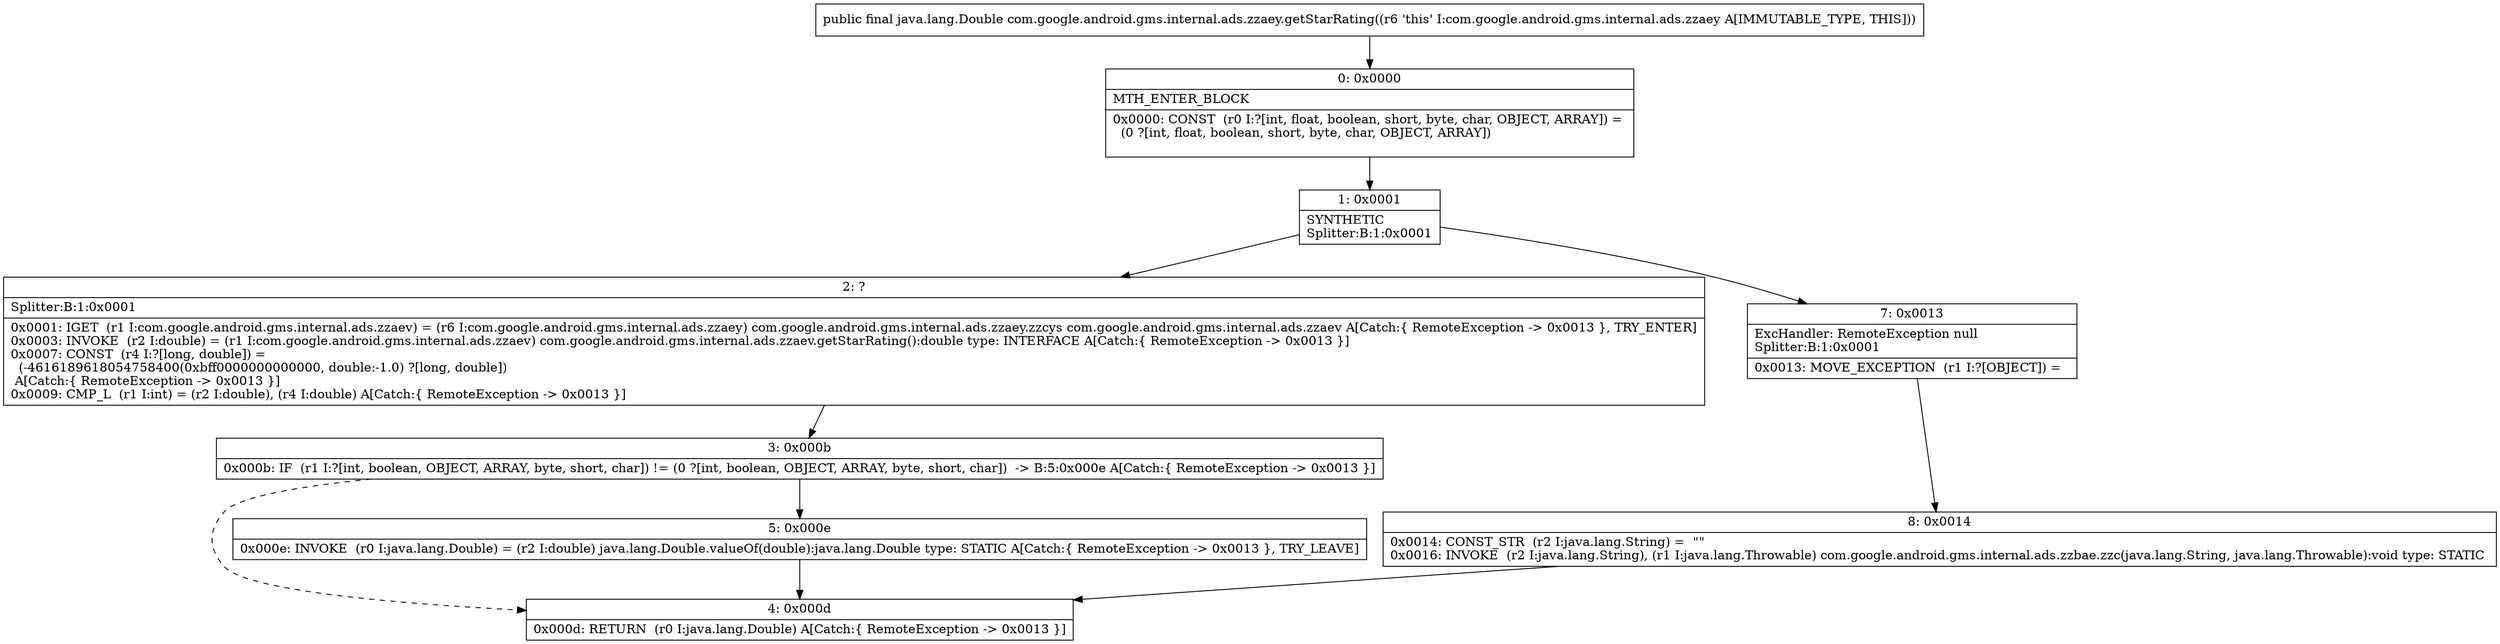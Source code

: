 digraph "CFG forcom.google.android.gms.internal.ads.zzaey.getStarRating()Ljava\/lang\/Double;" {
Node_0 [shape=record,label="{0\:\ 0x0000|MTH_ENTER_BLOCK\l|0x0000: CONST  (r0 I:?[int, float, boolean, short, byte, char, OBJECT, ARRAY]) = \l  (0 ?[int, float, boolean, short, byte, char, OBJECT, ARRAY])\l \l}"];
Node_1 [shape=record,label="{1\:\ 0x0001|SYNTHETIC\lSplitter:B:1:0x0001\l}"];
Node_2 [shape=record,label="{2\:\ ?|Splitter:B:1:0x0001\l|0x0001: IGET  (r1 I:com.google.android.gms.internal.ads.zzaev) = (r6 I:com.google.android.gms.internal.ads.zzaey) com.google.android.gms.internal.ads.zzaey.zzcys com.google.android.gms.internal.ads.zzaev A[Catch:\{ RemoteException \-\> 0x0013 \}, TRY_ENTER]\l0x0003: INVOKE  (r2 I:double) = (r1 I:com.google.android.gms.internal.ads.zzaev) com.google.android.gms.internal.ads.zzaev.getStarRating():double type: INTERFACE A[Catch:\{ RemoteException \-\> 0x0013 \}]\l0x0007: CONST  (r4 I:?[long, double]) = \l  (\-4616189618054758400(0xbff0000000000000, double:\-1.0) ?[long, double])\l A[Catch:\{ RemoteException \-\> 0x0013 \}]\l0x0009: CMP_L  (r1 I:int) = (r2 I:double), (r4 I:double) A[Catch:\{ RemoteException \-\> 0x0013 \}]\l}"];
Node_3 [shape=record,label="{3\:\ 0x000b|0x000b: IF  (r1 I:?[int, boolean, OBJECT, ARRAY, byte, short, char]) != (0 ?[int, boolean, OBJECT, ARRAY, byte, short, char])  \-\> B:5:0x000e A[Catch:\{ RemoteException \-\> 0x0013 \}]\l}"];
Node_4 [shape=record,label="{4\:\ 0x000d|0x000d: RETURN  (r0 I:java.lang.Double) A[Catch:\{ RemoteException \-\> 0x0013 \}]\l}"];
Node_5 [shape=record,label="{5\:\ 0x000e|0x000e: INVOKE  (r0 I:java.lang.Double) = (r2 I:double) java.lang.Double.valueOf(double):java.lang.Double type: STATIC A[Catch:\{ RemoteException \-\> 0x0013 \}, TRY_LEAVE]\l}"];
Node_7 [shape=record,label="{7\:\ 0x0013|ExcHandler: RemoteException null\lSplitter:B:1:0x0001\l|0x0013: MOVE_EXCEPTION  (r1 I:?[OBJECT]) =  \l}"];
Node_8 [shape=record,label="{8\:\ 0x0014|0x0014: CONST_STR  (r2 I:java.lang.String) =  \"\" \l0x0016: INVOKE  (r2 I:java.lang.String), (r1 I:java.lang.Throwable) com.google.android.gms.internal.ads.zzbae.zzc(java.lang.String, java.lang.Throwable):void type: STATIC \l}"];
MethodNode[shape=record,label="{public final java.lang.Double com.google.android.gms.internal.ads.zzaey.getStarRating((r6 'this' I:com.google.android.gms.internal.ads.zzaey A[IMMUTABLE_TYPE, THIS])) }"];
MethodNode -> Node_0;
Node_0 -> Node_1;
Node_1 -> Node_2;
Node_1 -> Node_7;
Node_2 -> Node_3;
Node_3 -> Node_4[style=dashed];
Node_3 -> Node_5;
Node_5 -> Node_4;
Node_7 -> Node_8;
Node_8 -> Node_4;
}


